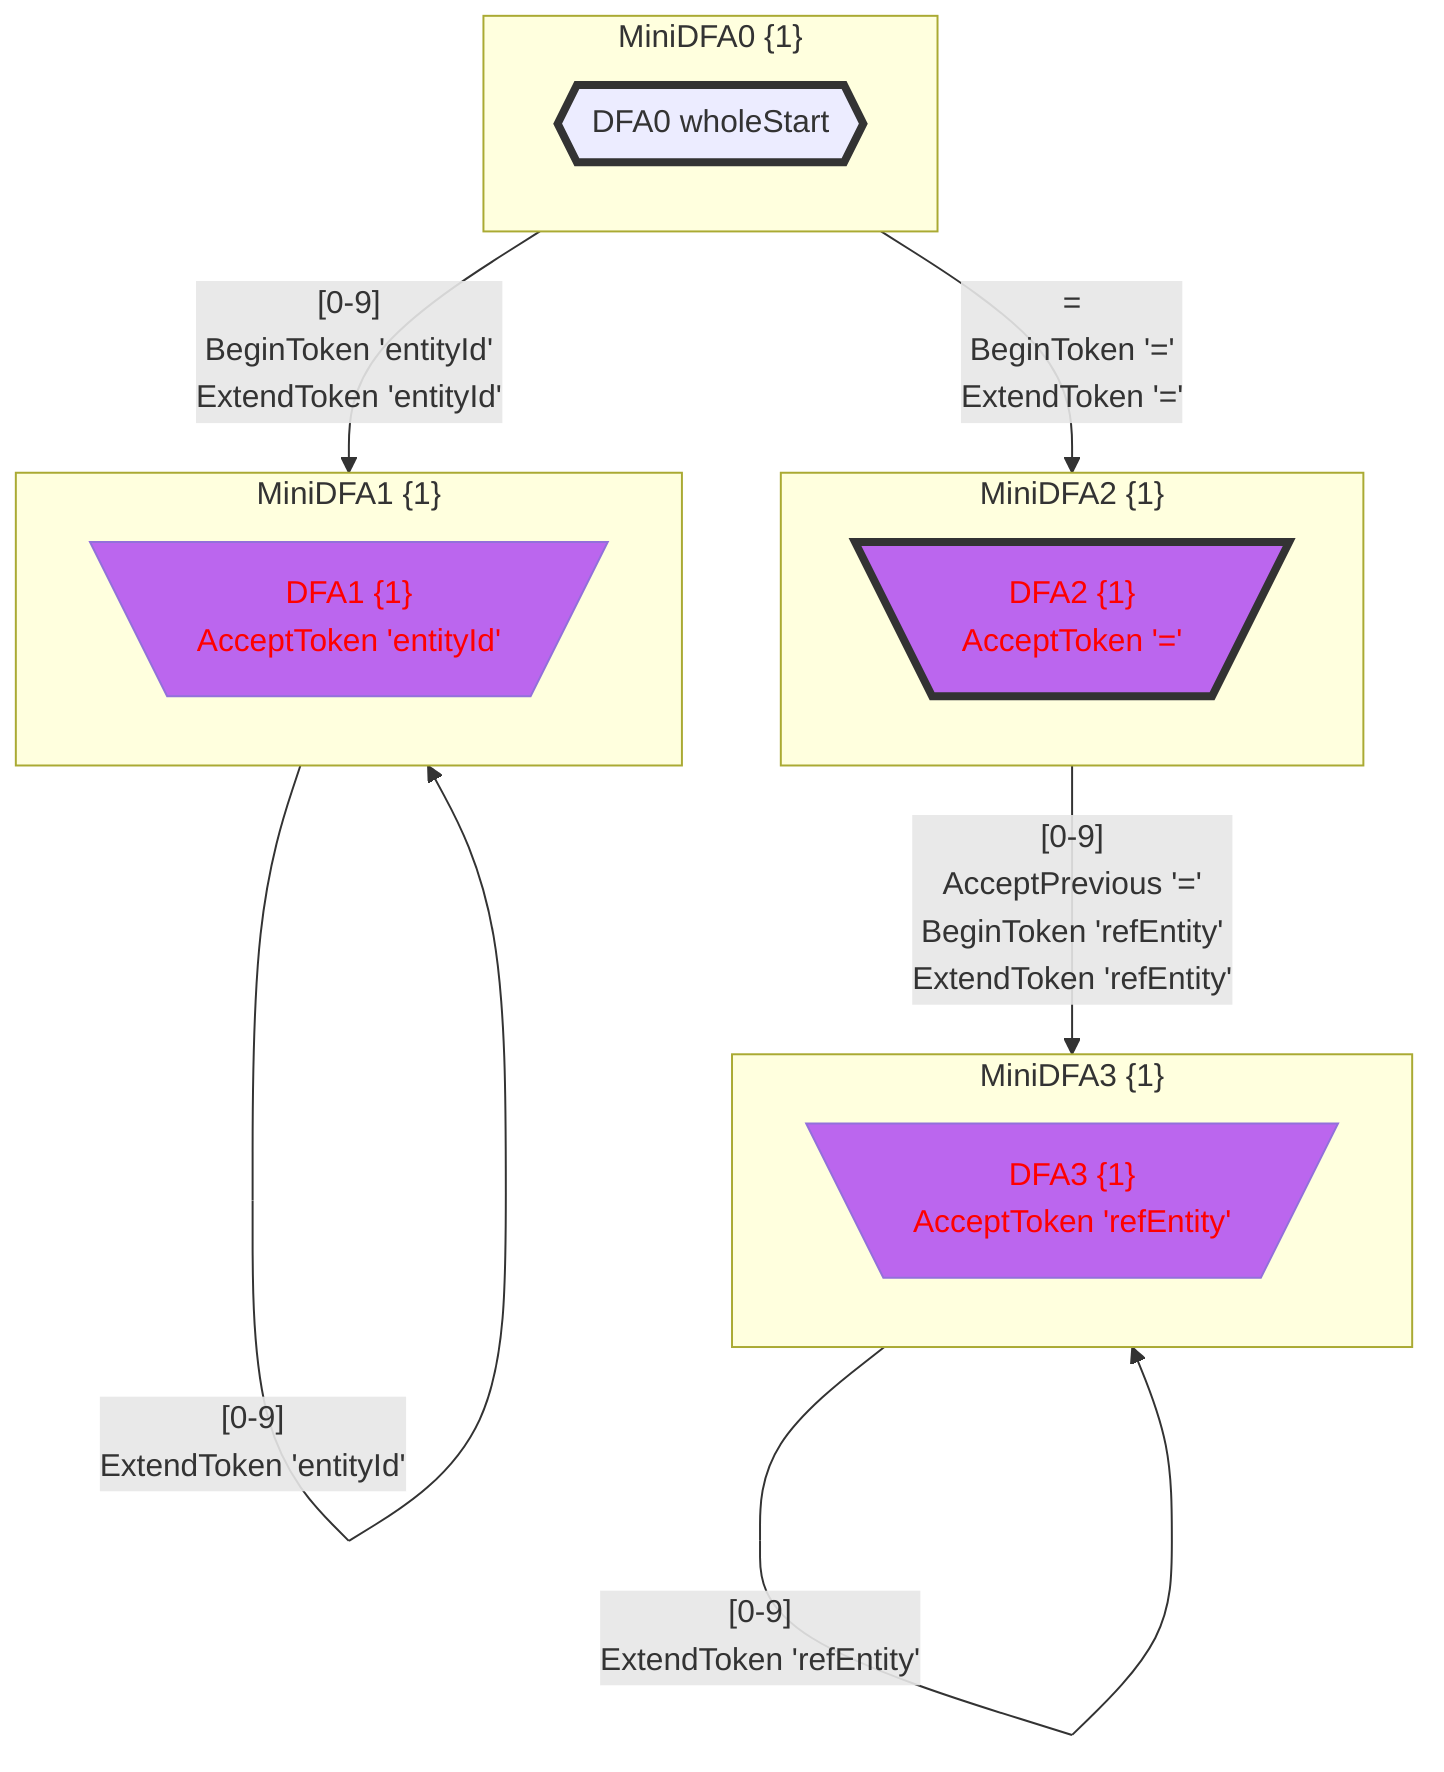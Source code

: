 flowchart
classDef c0001 color:#FF0000;
classDef c0010 stroke-dasharray: 10 10;
classDef c0011 stroke-dasharray: 10 10,color:#FF0000;
classDef c0100 fill:#BB66EE;
classDef c0101 fill:#BB66EE,color:#FF0000;
classDef c0110 fill:#BB66EE,stroke-dasharray: 10 10;
classDef c0111 fill:#BB66EE,stroke-dasharray: 10 10,color:#FF0000;
classDef c1000 stroke:#333,stroke-width:4px;
classDef c1001 stroke:#333,stroke-width:4px,color:#FF0000;
classDef c1010 stroke:#333,stroke-width:4px,stroke-dasharray: 10 10;
classDef c1011 stroke:#333,stroke-width:4px,stroke-dasharray: 10 10,color:#FF0000;
classDef c1100 stroke:#333,stroke-width:4px,fill:#BB66EE;
classDef c1101 stroke:#333,stroke-width:4px,fill:#BB66EE,color:#FF0000;
classDef c1110 stroke:#333,stroke-width:4px,fill:#BB66EE,stroke-dasharray: 10 10;
classDef c1111 stroke:#333,stroke-width:4px,fill:#BB66EE,stroke-dasharray: 10 10,color:#FF0000;
subgraph MiniDFA0_126819603["MiniDFA0 {1}"]
DFA0_1011348769_0{{"DFA0 wholeStart"}}
class DFA0_1011348769_0 c1000;
end
class MiniDFA0_126819603 c1000;
subgraph MiniDFA1_580070143["MiniDFA1 {1}"]
DFA1_1532792217_1[\"DFA1 {1}
AcceptToken 'entityId'"/]
class DFA1_1532792217_1 c0101;
end
class MiniDFA1_580070143 c0101;
subgraph MiniDFA2_1465815517["MiniDFA2 {1}"]
DFA2_-348809668_2[\"DFA2 {1}
AcceptToken '='"/]
class DFA2_-348809668_2 c1101;
end
class MiniDFA2_1465815517 c1101;
subgraph MiniDFA3_-122244134["MiniDFA3 {1}"]
DFA3_1100400324_3[\"DFA3 {1}
AcceptToken 'refEntity'"/]
class DFA3_1100400324_3 c0101;
end
class MiniDFA3_-122244134 c0101;
MiniDFA0_126819603 -->|"[0-9]
BeginToken 'entityId'
ExtendToken 'entityId'"|MiniDFA1_580070143
MiniDFA0_126819603 -->|"=
BeginToken '='
ExtendToken '='"|MiniDFA2_1465815517
MiniDFA1_580070143 -->|"[0-9]
ExtendToken 'entityId'"|MiniDFA1_580070143
MiniDFA2_1465815517 -->|"[0-9]
AcceptPrevious '='
BeginToken 'refEntity'
ExtendToken 'refEntity'"|MiniDFA3_-122244134
MiniDFA3_-122244134 -->|"[0-9]
ExtendToken 'refEntity'"|MiniDFA3_-122244134